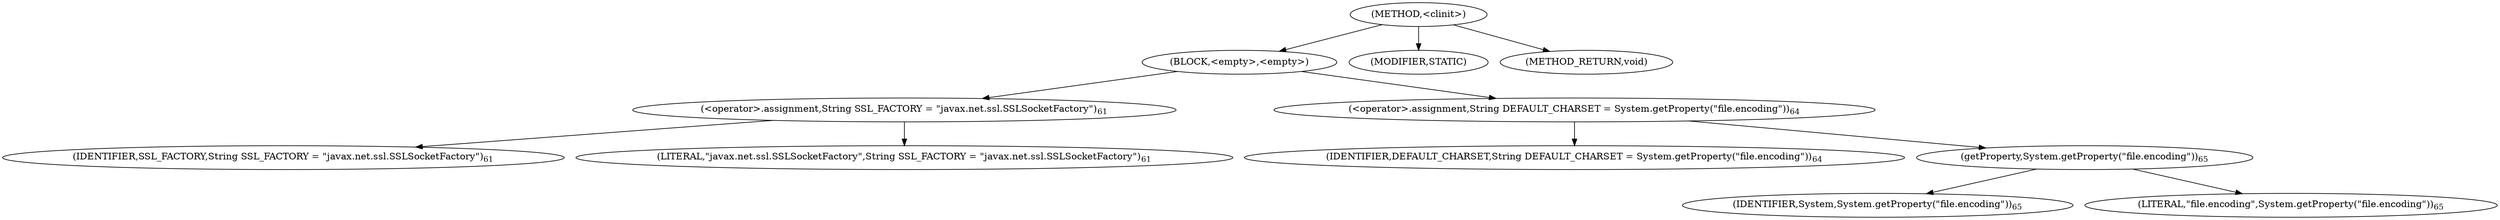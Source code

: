 digraph "&lt;clinit&gt;" {  
"835" [label = <(METHOD,&lt;clinit&gt;)> ]
"836" [label = <(BLOCK,&lt;empty&gt;,&lt;empty&gt;)> ]
"837" [label = <(&lt;operator&gt;.assignment,String SSL_FACTORY = &quot;javax.net.ssl.SSLSocketFactory&quot;)<SUB>61</SUB>> ]
"838" [label = <(IDENTIFIER,SSL_FACTORY,String SSL_FACTORY = &quot;javax.net.ssl.SSLSocketFactory&quot;)<SUB>61</SUB>> ]
"839" [label = <(LITERAL,&quot;javax.net.ssl.SSLSocketFactory&quot;,String SSL_FACTORY = &quot;javax.net.ssl.SSLSocketFactory&quot;)<SUB>61</SUB>> ]
"840" [label = <(&lt;operator&gt;.assignment,String DEFAULT_CHARSET = System.getProperty(&quot;file.encoding&quot;))<SUB>64</SUB>> ]
"841" [label = <(IDENTIFIER,DEFAULT_CHARSET,String DEFAULT_CHARSET = System.getProperty(&quot;file.encoding&quot;))<SUB>64</SUB>> ]
"842" [label = <(getProperty,System.getProperty(&quot;file.encoding&quot;))<SUB>65</SUB>> ]
"843" [label = <(IDENTIFIER,System,System.getProperty(&quot;file.encoding&quot;))<SUB>65</SUB>> ]
"844" [label = <(LITERAL,&quot;file.encoding&quot;,System.getProperty(&quot;file.encoding&quot;))<SUB>65</SUB>> ]
"845" [label = <(MODIFIER,STATIC)> ]
"846" [label = <(METHOD_RETURN,void)> ]
  "835" -> "836" 
  "835" -> "845" 
  "835" -> "846" 
  "836" -> "837" 
  "836" -> "840" 
  "837" -> "838" 
  "837" -> "839" 
  "840" -> "841" 
  "840" -> "842" 
  "842" -> "843" 
  "842" -> "844" 
}
